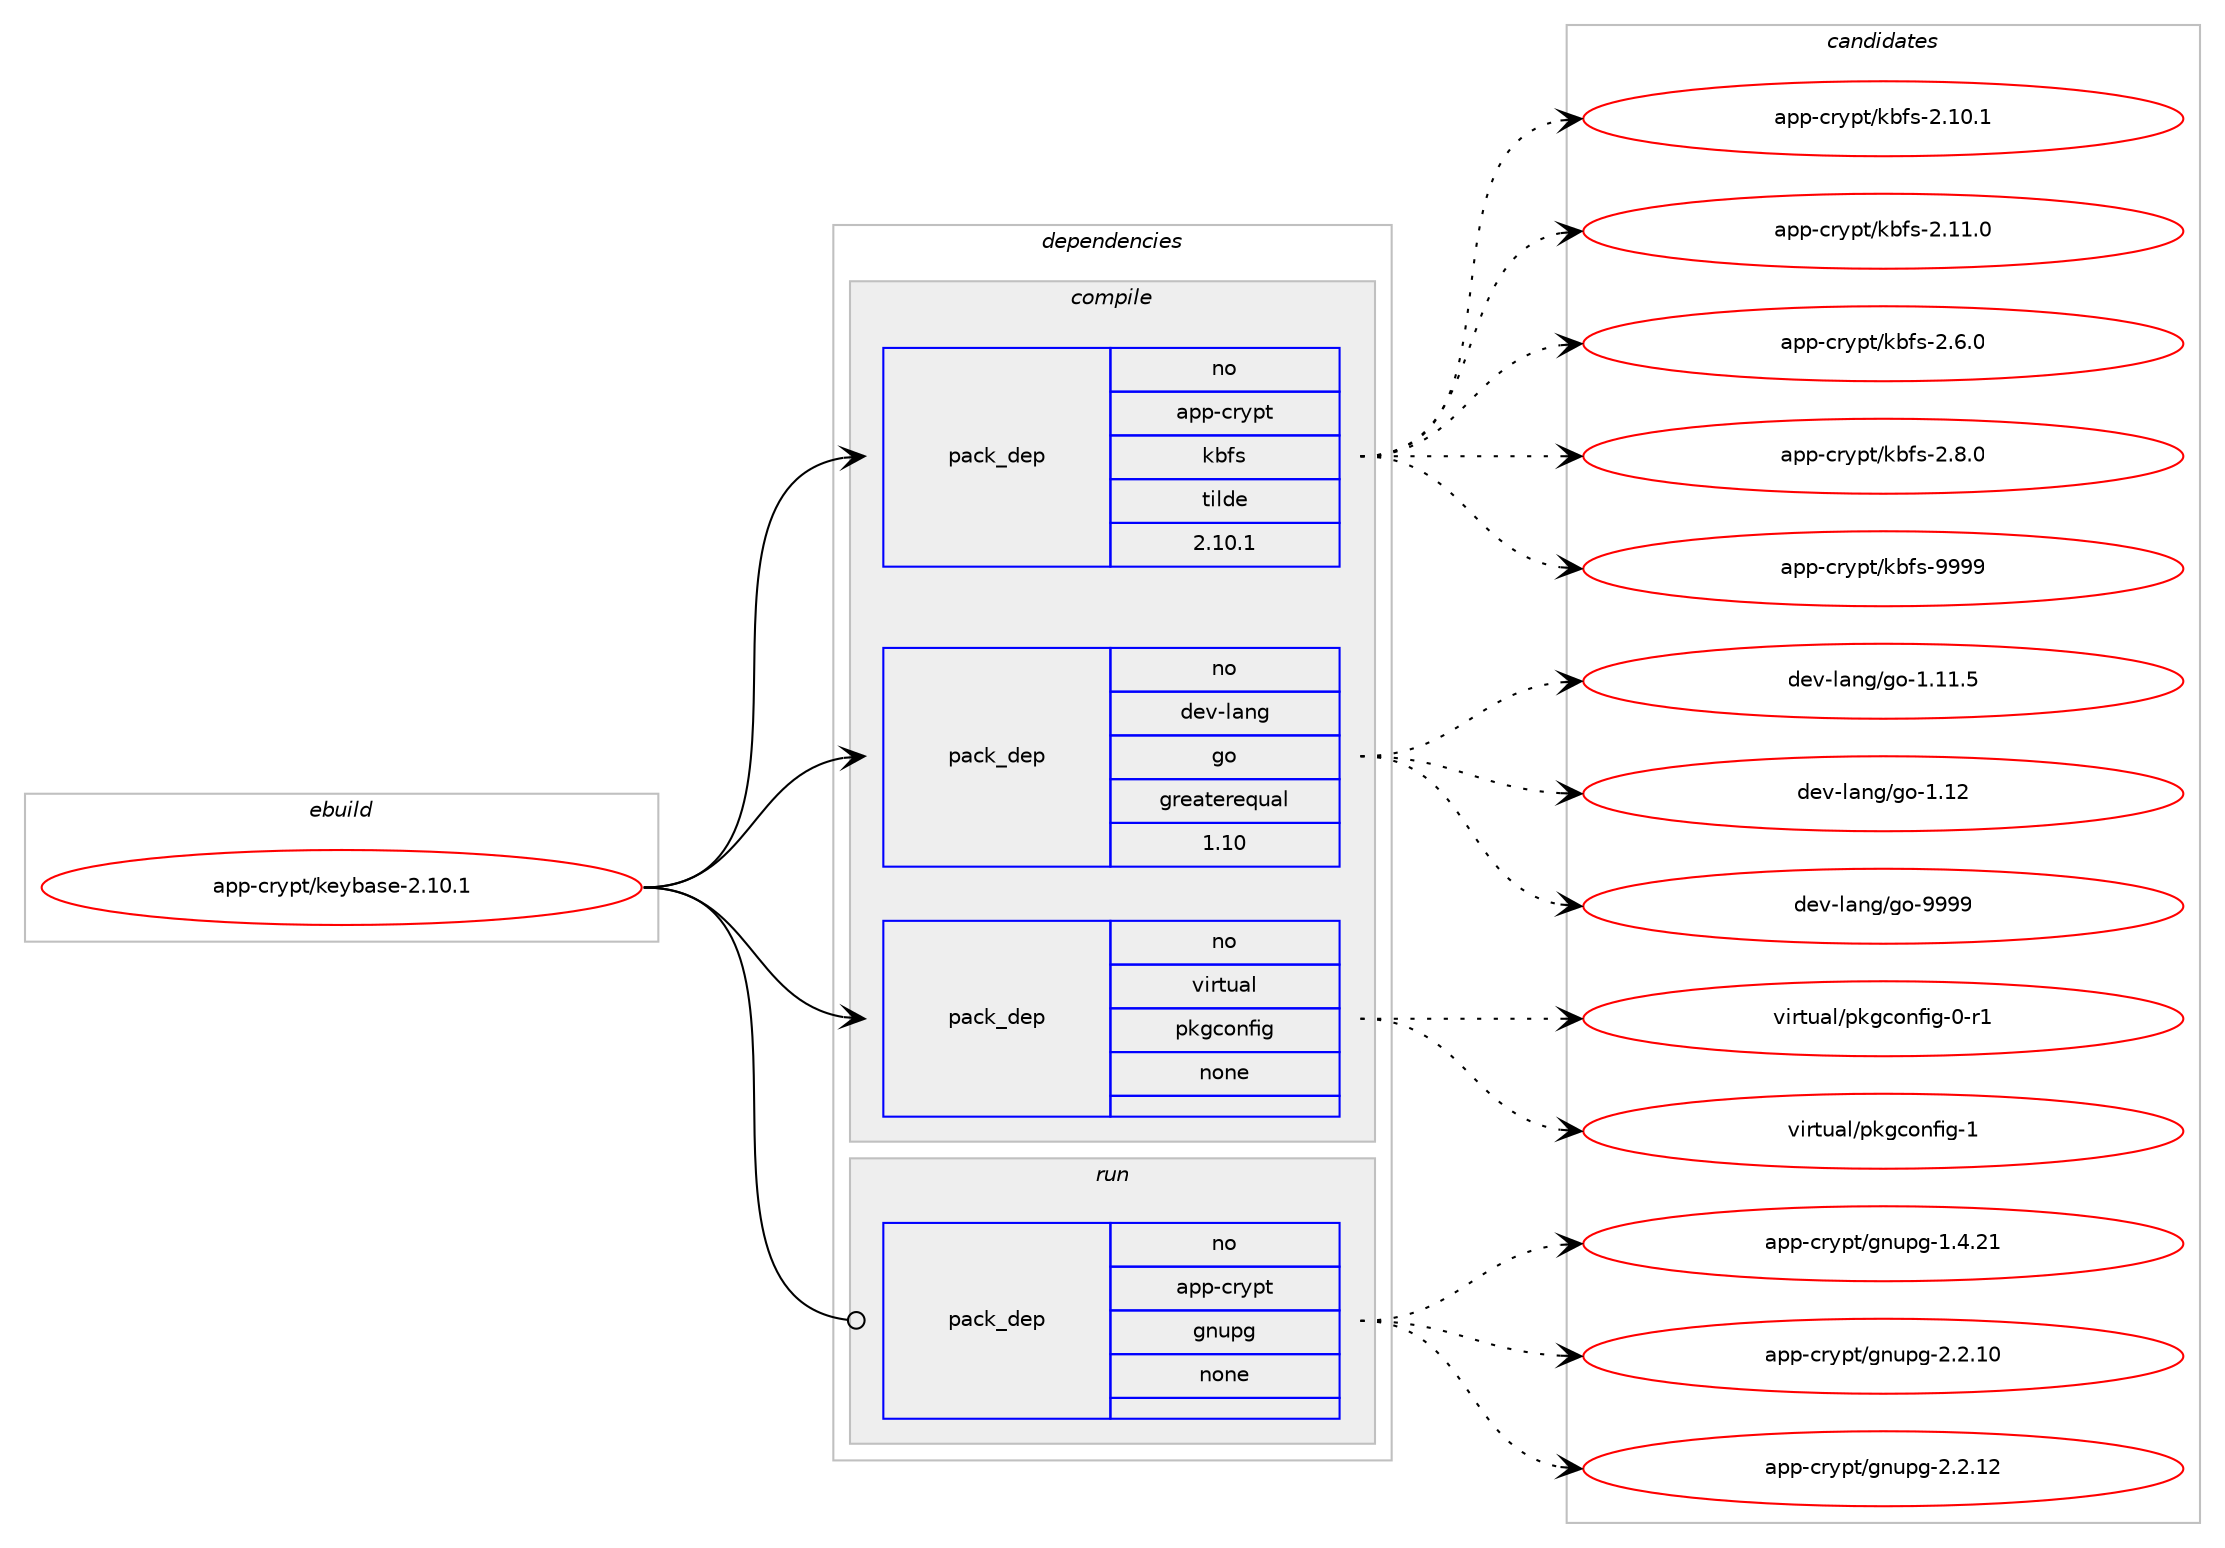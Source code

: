 digraph prolog {

# *************
# Graph options
# *************

newrank=true;
concentrate=true;
compound=true;
graph [rankdir=LR,fontname=Helvetica,fontsize=10,ranksep=1.5];#, ranksep=2.5, nodesep=0.2];
edge  [arrowhead=vee];
node  [fontname=Helvetica,fontsize=10];

# **********
# The ebuild
# **********

subgraph cluster_leftcol {
color=gray;
rank=same;
label=<<i>ebuild</i>>;
id [label="app-crypt/keybase-2.10.1", color=red, width=4, href="../app-crypt/keybase-2.10.1.svg"];
}

# ****************
# The dependencies
# ****************

subgraph cluster_midcol {
color=gray;
label=<<i>dependencies</i>>;
subgraph cluster_compile {
fillcolor="#eeeeee";
style=filled;
label=<<i>compile</i>>;
subgraph pack908432 {
dependency1276015 [label=<<TABLE BORDER="0" CELLBORDER="1" CELLSPACING="0" CELLPADDING="4" WIDTH="220"><TR><TD ROWSPAN="6" CELLPADDING="30">pack_dep</TD></TR><TR><TD WIDTH="110">no</TD></TR><TR><TD>app-crypt</TD></TR><TR><TD>kbfs</TD></TR><TR><TD>tilde</TD></TR><TR><TD>2.10.1</TD></TR></TABLE>>, shape=none, color=blue];
}
id:e -> dependency1276015:w [weight=20,style="solid",arrowhead="vee"];
subgraph pack908433 {
dependency1276016 [label=<<TABLE BORDER="0" CELLBORDER="1" CELLSPACING="0" CELLPADDING="4" WIDTH="220"><TR><TD ROWSPAN="6" CELLPADDING="30">pack_dep</TD></TR><TR><TD WIDTH="110">no</TD></TR><TR><TD>dev-lang</TD></TR><TR><TD>go</TD></TR><TR><TD>greaterequal</TD></TR><TR><TD>1.10</TD></TR></TABLE>>, shape=none, color=blue];
}
id:e -> dependency1276016:w [weight=20,style="solid",arrowhead="vee"];
subgraph pack908434 {
dependency1276017 [label=<<TABLE BORDER="0" CELLBORDER="1" CELLSPACING="0" CELLPADDING="4" WIDTH="220"><TR><TD ROWSPAN="6" CELLPADDING="30">pack_dep</TD></TR><TR><TD WIDTH="110">no</TD></TR><TR><TD>virtual</TD></TR><TR><TD>pkgconfig</TD></TR><TR><TD>none</TD></TR><TR><TD></TD></TR></TABLE>>, shape=none, color=blue];
}
id:e -> dependency1276017:w [weight=20,style="solid",arrowhead="vee"];
}
subgraph cluster_compileandrun {
fillcolor="#eeeeee";
style=filled;
label=<<i>compile and run</i>>;
}
subgraph cluster_run {
fillcolor="#eeeeee";
style=filled;
label=<<i>run</i>>;
subgraph pack908435 {
dependency1276018 [label=<<TABLE BORDER="0" CELLBORDER="1" CELLSPACING="0" CELLPADDING="4" WIDTH="220"><TR><TD ROWSPAN="6" CELLPADDING="30">pack_dep</TD></TR><TR><TD WIDTH="110">no</TD></TR><TR><TD>app-crypt</TD></TR><TR><TD>gnupg</TD></TR><TR><TD>none</TD></TR><TR><TD></TD></TR></TABLE>>, shape=none, color=blue];
}
id:e -> dependency1276018:w [weight=20,style="solid",arrowhead="odot"];
}
}

# **************
# The candidates
# **************

subgraph cluster_choices {
rank=same;
color=gray;
label=<<i>candidates</i>>;

subgraph choice908432 {
color=black;
nodesep=1;
choice971121124599114121112116471079810211545504649484649 [label="app-crypt/kbfs-2.10.1", color=red, width=4,href="../app-crypt/kbfs-2.10.1.svg"];
choice971121124599114121112116471079810211545504649494648 [label="app-crypt/kbfs-2.11.0", color=red, width=4,href="../app-crypt/kbfs-2.11.0.svg"];
choice9711211245991141211121164710798102115455046544648 [label="app-crypt/kbfs-2.6.0", color=red, width=4,href="../app-crypt/kbfs-2.6.0.svg"];
choice9711211245991141211121164710798102115455046564648 [label="app-crypt/kbfs-2.8.0", color=red, width=4,href="../app-crypt/kbfs-2.8.0.svg"];
choice97112112459911412111211647107981021154557575757 [label="app-crypt/kbfs-9999", color=red, width=4,href="../app-crypt/kbfs-9999.svg"];
dependency1276015:e -> choice971121124599114121112116471079810211545504649484649:w [style=dotted,weight="100"];
dependency1276015:e -> choice971121124599114121112116471079810211545504649494648:w [style=dotted,weight="100"];
dependency1276015:e -> choice9711211245991141211121164710798102115455046544648:w [style=dotted,weight="100"];
dependency1276015:e -> choice9711211245991141211121164710798102115455046564648:w [style=dotted,weight="100"];
dependency1276015:e -> choice97112112459911412111211647107981021154557575757:w [style=dotted,weight="100"];
}
subgraph choice908433 {
color=black;
nodesep=1;
choice10010111845108971101034710311145494649494653 [label="dev-lang/go-1.11.5", color=red, width=4,href="../dev-lang/go-1.11.5.svg"];
choice1001011184510897110103471031114549464950 [label="dev-lang/go-1.12", color=red, width=4,href="../dev-lang/go-1.12.svg"];
choice1001011184510897110103471031114557575757 [label="dev-lang/go-9999", color=red, width=4,href="../dev-lang/go-9999.svg"];
dependency1276016:e -> choice10010111845108971101034710311145494649494653:w [style=dotted,weight="100"];
dependency1276016:e -> choice1001011184510897110103471031114549464950:w [style=dotted,weight="100"];
dependency1276016:e -> choice1001011184510897110103471031114557575757:w [style=dotted,weight="100"];
}
subgraph choice908434 {
color=black;
nodesep=1;
choice11810511411611797108471121071039911111010210510345484511449 [label="virtual/pkgconfig-0-r1", color=red, width=4,href="../virtual/pkgconfig-0-r1.svg"];
choice1181051141161179710847112107103991111101021051034549 [label="virtual/pkgconfig-1", color=red, width=4,href="../virtual/pkgconfig-1.svg"];
dependency1276017:e -> choice11810511411611797108471121071039911111010210510345484511449:w [style=dotted,weight="100"];
dependency1276017:e -> choice1181051141161179710847112107103991111101021051034549:w [style=dotted,weight="100"];
}
subgraph choice908435 {
color=black;
nodesep=1;
choice9711211245991141211121164710311011711210345494652465049 [label="app-crypt/gnupg-1.4.21", color=red, width=4,href="../app-crypt/gnupg-1.4.21.svg"];
choice9711211245991141211121164710311011711210345504650464948 [label="app-crypt/gnupg-2.2.10", color=red, width=4,href="../app-crypt/gnupg-2.2.10.svg"];
choice9711211245991141211121164710311011711210345504650464950 [label="app-crypt/gnupg-2.2.12", color=red, width=4,href="../app-crypt/gnupg-2.2.12.svg"];
dependency1276018:e -> choice9711211245991141211121164710311011711210345494652465049:w [style=dotted,weight="100"];
dependency1276018:e -> choice9711211245991141211121164710311011711210345504650464948:w [style=dotted,weight="100"];
dependency1276018:e -> choice9711211245991141211121164710311011711210345504650464950:w [style=dotted,weight="100"];
}
}

}
